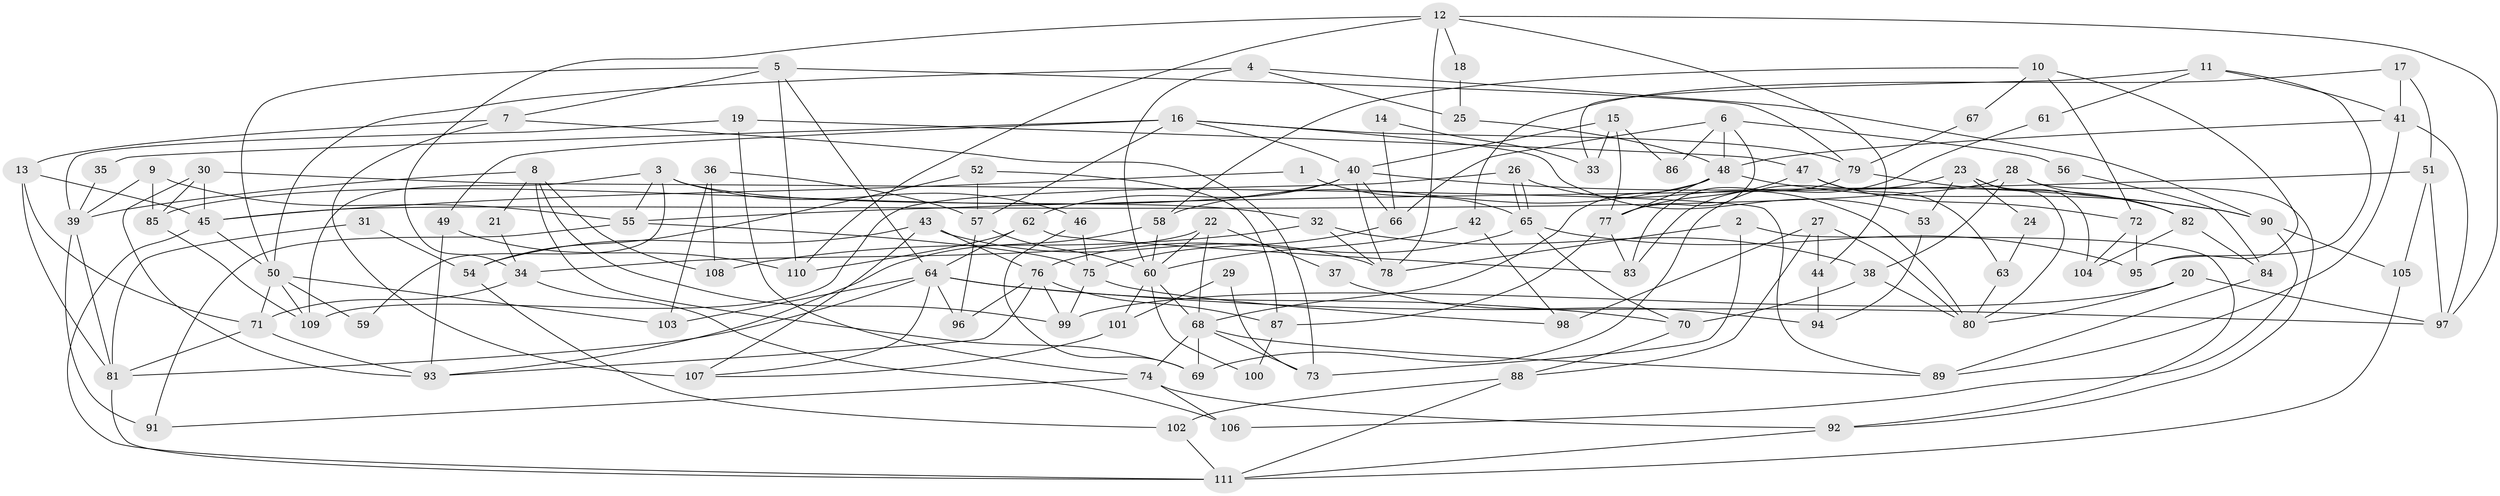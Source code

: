 // coarse degree distribution, {2: 0.06944444444444445, 6: 0.1527777777777778, 7: 0.1111111111111111, 9: 0.027777777777777776, 5: 0.1111111111111111, 4: 0.2638888888888889, 3: 0.16666666666666666, 8: 0.08333333333333333, 10: 0.013888888888888888}
// Generated by graph-tools (version 1.1) at 2025/52/02/27/25 19:52:02]
// undirected, 111 vertices, 222 edges
graph export_dot {
graph [start="1"]
  node [color=gray90,style=filled];
  1;
  2;
  3;
  4;
  5;
  6;
  7;
  8;
  9;
  10;
  11;
  12;
  13;
  14;
  15;
  16;
  17;
  18;
  19;
  20;
  21;
  22;
  23;
  24;
  25;
  26;
  27;
  28;
  29;
  30;
  31;
  32;
  33;
  34;
  35;
  36;
  37;
  38;
  39;
  40;
  41;
  42;
  43;
  44;
  45;
  46;
  47;
  48;
  49;
  50;
  51;
  52;
  53;
  54;
  55;
  56;
  57;
  58;
  59;
  60;
  61;
  62;
  63;
  64;
  65;
  66;
  67;
  68;
  69;
  70;
  71;
  72;
  73;
  74;
  75;
  76;
  77;
  78;
  79;
  80;
  81;
  82;
  83;
  84;
  85;
  86;
  87;
  88;
  89;
  90;
  91;
  92;
  93;
  94;
  95;
  96;
  97;
  98;
  99;
  100;
  101;
  102;
  103;
  104;
  105;
  106;
  107;
  108;
  109;
  110;
  111;
  1 -- 65;
  1 -- 45;
  2 -- 92;
  2 -- 73;
  2 -- 78;
  3 -- 32;
  3 -- 55;
  3 -- 46;
  3 -- 59;
  3 -- 109;
  4 -- 90;
  4 -- 60;
  4 -- 25;
  4 -- 50;
  5 -- 50;
  5 -- 64;
  5 -- 7;
  5 -- 79;
  5 -- 110;
  6 -- 77;
  6 -- 66;
  6 -- 48;
  6 -- 56;
  6 -- 86;
  7 -- 13;
  7 -- 73;
  7 -- 107;
  8 -- 99;
  8 -- 69;
  8 -- 21;
  8 -- 39;
  8 -- 108;
  9 -- 39;
  9 -- 85;
  9 -- 55;
  10 -- 72;
  10 -- 58;
  10 -- 67;
  10 -- 95;
  11 -- 95;
  11 -- 41;
  11 -- 33;
  11 -- 61;
  12 -- 78;
  12 -- 110;
  12 -- 18;
  12 -- 34;
  12 -- 44;
  12 -- 97;
  13 -- 45;
  13 -- 81;
  13 -- 71;
  14 -- 33;
  14 -- 66;
  15 -- 77;
  15 -- 40;
  15 -- 33;
  15 -- 86;
  16 -- 57;
  16 -- 49;
  16 -- 35;
  16 -- 40;
  16 -- 53;
  16 -- 79;
  17 -- 51;
  17 -- 41;
  17 -- 42;
  18 -- 25;
  19 -- 74;
  19 -- 39;
  19 -- 47;
  20 -- 97;
  20 -- 80;
  20 -- 99;
  21 -- 34;
  22 -- 68;
  22 -- 60;
  22 -- 34;
  22 -- 37;
  23 -- 104;
  23 -- 80;
  23 -- 24;
  23 -- 53;
  23 -- 69;
  24 -- 63;
  25 -- 48;
  26 -- 65;
  26 -- 65;
  26 -- 109;
  26 -- 80;
  27 -- 98;
  27 -- 88;
  27 -- 44;
  27 -- 80;
  28 -- 38;
  28 -- 45;
  28 -- 82;
  28 -- 92;
  29 -- 101;
  29 -- 73;
  30 -- 93;
  30 -- 85;
  30 -- 45;
  30 -- 89;
  31 -- 54;
  31 -- 81;
  32 -- 78;
  32 -- 38;
  32 -- 108;
  34 -- 71;
  34 -- 106;
  35 -- 39;
  36 -- 108;
  36 -- 103;
  36 -- 57;
  37 -- 94;
  38 -- 70;
  38 -- 80;
  39 -- 81;
  39 -- 91;
  40 -- 90;
  40 -- 62;
  40 -- 66;
  40 -- 78;
  40 -- 85;
  41 -- 97;
  41 -- 48;
  41 -- 89;
  42 -- 60;
  42 -- 98;
  43 -- 78;
  43 -- 76;
  43 -- 54;
  43 -- 107;
  44 -- 94;
  45 -- 50;
  45 -- 111;
  46 -- 75;
  46 -- 69;
  47 -- 77;
  47 -- 63;
  47 -- 72;
  48 -- 68;
  48 -- 58;
  48 -- 77;
  48 -- 90;
  49 -- 93;
  49 -- 110;
  50 -- 71;
  50 -- 59;
  50 -- 103;
  50 -- 109;
  51 -- 55;
  51 -- 105;
  51 -- 97;
  52 -- 87;
  52 -- 57;
  52 -- 54;
  53 -- 94;
  54 -- 102;
  55 -- 91;
  55 -- 75;
  56 -- 84;
  57 -- 96;
  57 -- 60;
  58 -- 60;
  58 -- 93;
  60 -- 68;
  60 -- 100;
  60 -- 101;
  61 -- 83;
  62 -- 64;
  62 -- 83;
  62 -- 110;
  63 -- 80;
  64 -- 97;
  64 -- 107;
  64 -- 70;
  64 -- 81;
  64 -- 96;
  64 -- 103;
  65 -- 70;
  65 -- 76;
  65 -- 95;
  66 -- 75;
  67 -- 79;
  68 -- 69;
  68 -- 89;
  68 -- 73;
  68 -- 74;
  70 -- 88;
  71 -- 81;
  71 -- 93;
  72 -- 95;
  72 -- 104;
  74 -- 92;
  74 -- 91;
  74 -- 106;
  75 -- 99;
  75 -- 98;
  76 -- 93;
  76 -- 87;
  76 -- 96;
  76 -- 99;
  77 -- 83;
  77 -- 87;
  79 -- 82;
  79 -- 83;
  81 -- 111;
  82 -- 84;
  82 -- 104;
  84 -- 89;
  85 -- 109;
  87 -- 100;
  88 -- 111;
  88 -- 102;
  90 -- 106;
  90 -- 105;
  92 -- 111;
  101 -- 107;
  102 -- 111;
  105 -- 111;
}

